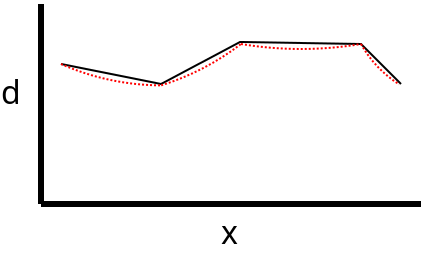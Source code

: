 <?xml version="1.0" encoding="UTF-8"?>
<dia:diagram xmlns:dia="http://www.lysator.liu.se/~alla/dia/"><dia:layer name="Background" visible="true"><dia:object type="Standard - Line" version="0" id="O0"><dia:attribute name="obj_pos"><dia:point val="5,11"/></dia:attribute><dia:attribute name="obj_bb"><dia:rectangle val="4.85,10.85;24.15,11.15"/></dia:attribute><dia:attribute name="conn_endpoints"><dia:point val="5,11"/><dia:point val="24,11"/></dia:attribute><dia:attribute name="numcp"><dia:int val="1"/></dia:attribute><dia:attribute name="line_width"><dia:real val="0.3"/></dia:attribute></dia:object><dia:object type="Standard - PolyLine" version="0" id="O1"><dia:attribute name="obj_pos"><dia:point val="6,4"/></dia:attribute><dia:attribute name="obj_bb"><dia:rectangle val="5.941,2.85;23.071,5.071"/></dia:attribute><dia:attribute name="poly_points"><dia:point val="6,4"/><dia:point val="11,5"/><dia:point val="14.95,2.9"/><dia:point val="21,3"/><dia:point val="23,5"/></dia:attribute></dia:object><dia:object type="Standard - Line" version="0" id="O2"><dia:attribute name="obj_pos"><dia:point val="5,11"/></dia:attribute><dia:attribute name="obj_bb"><dia:rectangle val="4.85,0.85;5.15,11.15"/></dia:attribute><dia:attribute name="conn_endpoints"><dia:point val="5,11"/><dia:point val="5,1"/></dia:attribute><dia:attribute name="numcp"><dia:int val="1"/></dia:attribute><dia:attribute name="line_width"><dia:real val="0.3"/></dia:attribute></dia:object><dia:object type="Standard - Text" version="0" id="O3"><dia:attribute name="obj_pos"><dia:point val="14,13"/></dia:attribute><dia:attribute name="obj_bb"><dia:rectangle val="14,12.35;14,13.35"/></dia:attribute><dia:attribute name="text"><dia:composite type="text"><dia:attribute name="string"><dia:string>##</dia:string></dia:attribute><dia:attribute name="font"><dia:font family="sans" style="0" name="Courier"/></dia:attribute><dia:attribute name="height"><dia:real val="0.8"/></dia:attribute><dia:attribute name="pos"><dia:point val="14,13"/></dia:attribute><dia:attribute name="color"><dia:color val="#000000"/></dia:attribute><dia:attribute name="alignment"><dia:enum val="0"/></dia:attribute></dia:composite></dia:attribute></dia:object><dia:object type="Standard - Text" version="0" id="O4"><dia:attribute name="obj_pos"><dia:point val="3,6"/></dia:attribute><dia:attribute name="obj_bb"><dia:rectangle val="3,4.6;3.95,7"/></dia:attribute><dia:attribute name="text"><dia:composite type="text"><dia:attribute name="string"><dia:string>#d#</dia:string></dia:attribute><dia:attribute name="font"><dia:font family="sans" style="0" name="Courier"/></dia:attribute><dia:attribute name="height"><dia:real val="2"/></dia:attribute><dia:attribute name="pos"><dia:point val="3,6"/></dia:attribute><dia:attribute name="color"><dia:color val="#000000"/></dia:attribute><dia:attribute name="alignment"><dia:enum val="0"/></dia:attribute></dia:composite></dia:attribute></dia:object><dia:object type="Standard - Text" version="0" id="O5"><dia:attribute name="obj_pos"><dia:point val="14,13"/></dia:attribute><dia:attribute name="obj_bb"><dia:rectangle val="14,11.6;14.85,14"/></dia:attribute><dia:attribute name="text"><dia:composite type="text"><dia:attribute name="string"><dia:string>#x#</dia:string></dia:attribute><dia:attribute name="font"><dia:font family="sans" style="0" name="Courier"/></dia:attribute><dia:attribute name="height"><dia:real val="2"/></dia:attribute><dia:attribute name="pos"><dia:point val="14,13"/></dia:attribute><dia:attribute name="color"><dia:color val="#000000"/></dia:attribute><dia:attribute name="alignment"><dia:enum val="0"/></dia:attribute></dia:composite></dia:attribute></dia:object><dia:object type="Standard - Arc" version="0" id="O6"><dia:attribute name="obj_pos"><dia:point val="6,4"/></dia:attribute><dia:attribute name="obj_bb"><dia:rectangle val="5.941,3.941;11.068,5.127"/></dia:attribute><dia:attribute name="conn_endpoints"><dia:point val="6,4"/><dia:point val="11.009,5.068"/></dia:attribute><dia:attribute name="arc_color"><dia:color val="#ff0000"/></dia:attribute><dia:attribute name="curve_distance"><dia:real val="0.266"/></dia:attribute><dia:attribute name="line_style"><dia:enum val="4"/></dia:attribute></dia:object><dia:object type="Standard - Arc" version="0" id="O7"><dia:attribute name="obj_pos"><dia:point val="11.009,5.068"/></dia:attribute><dia:attribute name="obj_bb"><dia:rectangle val="10.942,2.933;15.067,5.135"/></dia:attribute><dia:attribute name="conn_endpoints"><dia:point val="11.009,5.068"/><dia:point val="15,3"/></dia:attribute><dia:attribute name="arc_color"><dia:color val="#ff0000"/></dia:attribute><dia:attribute name="curve_distance"><dia:real val="0.2"/></dia:attribute><dia:attribute name="line_style"><dia:enum val="4"/></dia:attribute></dia:object><dia:object type="Standard - Arc" version="0" id="O8"><dia:attribute name="obj_pos"><dia:point val="15,3"/></dia:attribute><dia:attribute name="obj_bb"><dia:rectangle val="14.95,2.95;21.05,3.3"/></dia:attribute><dia:attribute name="conn_endpoints"><dia:point val="15,3"/><dia:point val="21,3"/></dia:attribute><dia:attribute name="arc_color"><dia:color val="#ff0000"/></dia:attribute><dia:attribute name="curve_distance"><dia:real val="0.25"/></dia:attribute><dia:attribute name="line_style"><dia:enum val="4"/></dia:attribute></dia:object><dia:object type="Standard - Arc" version="0" id="O9"><dia:attribute name="obj_pos"><dia:point val="21,3"/></dia:attribute><dia:attribute name="obj_bb"><dia:rectangle val="20.929,2.929;22.98,5.088"/></dia:attribute><dia:attribute name="conn_endpoints"><dia:point val="21,3"/><dia:point val="22.909,5.018"/></dia:attribute><dia:attribute name="arc_color"><dia:color val="#ff0000"/></dia:attribute><dia:attribute name="curve_distance"><dia:real val="0.176"/></dia:attribute><dia:attribute name="line_style"><dia:enum val="4"/></dia:attribute></dia:object></dia:layer></dia:diagram>
